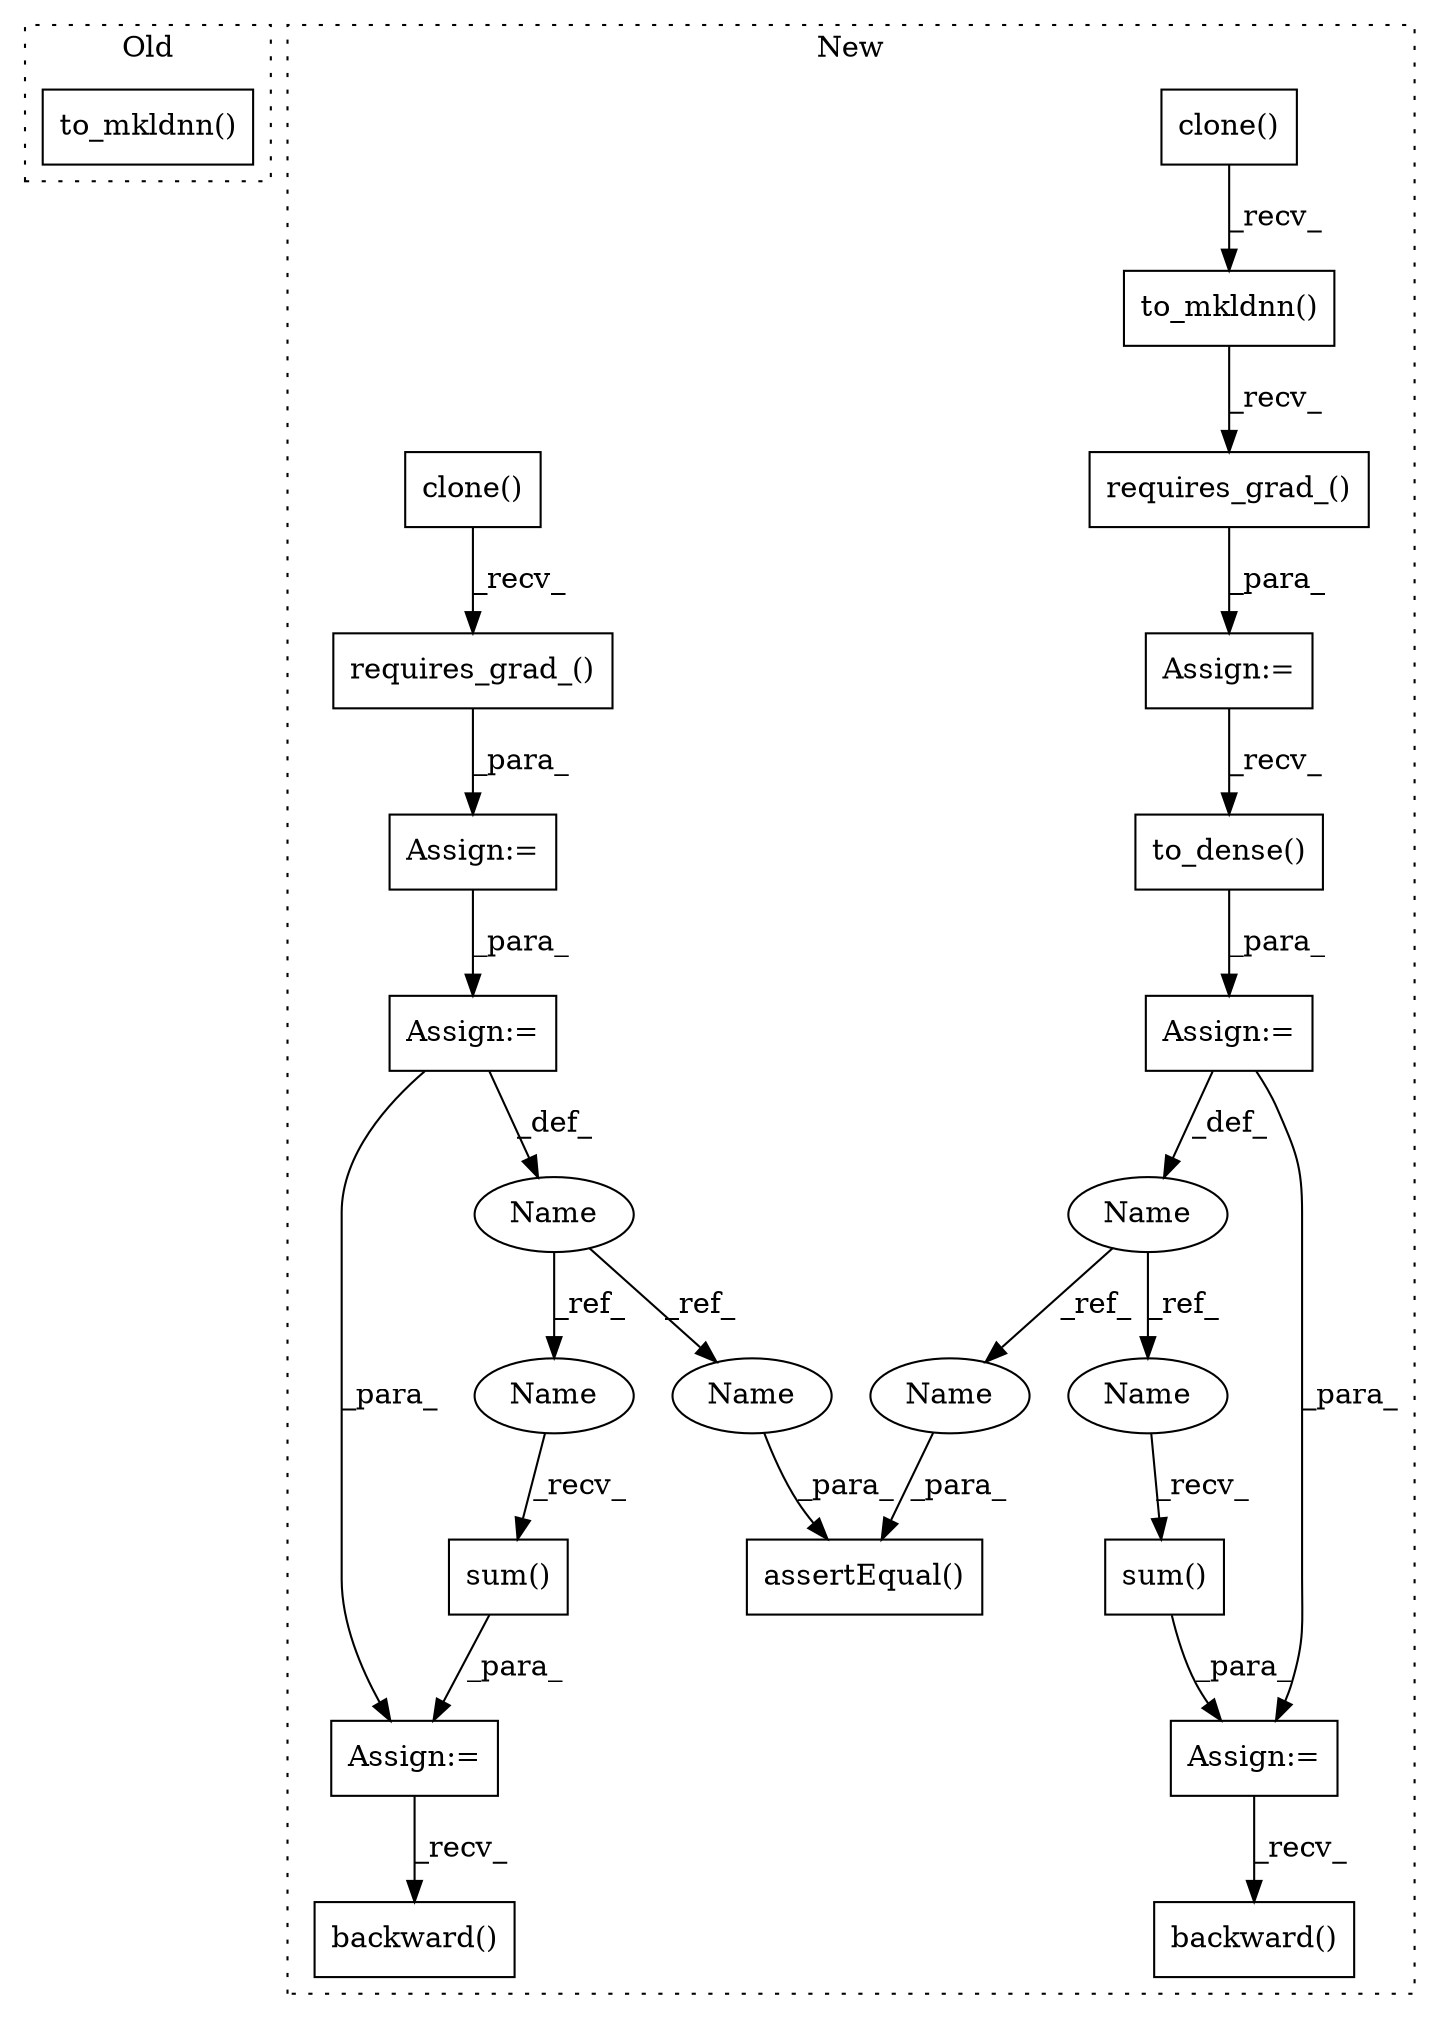 digraph G {
subgraph cluster0 {
1 [label="to_mkldnn()" a="75" s="15422" l="17" shape="box"];
label = "Old";
style="dotted";
}
subgraph cluster1 {
2 [label="clone()" a="75" s="15395" l="13" shape="box"];
3 [label="to_mkldnn()" a="75" s="15395" l="25" shape="box"];
4 [label="assertEqual()" a="75" s="15665,15688" l="17,1" shape="box"];
5 [label="Name" a="87" s="15454" l="2" shape="ellipse"];
6 [label="sum()" a="75" s="15541" l="8" shape="box"];
7 [label="Name" a="87" s="15488" l="2" shape="ellipse"];
8 [label="sum()" a="75" s="15574" l="8" shape="box"];
9 [label="backward()" a="75" s="15632" l="16" shape="box"];
10 [label="requires_grad_()" a="75" s="15395" l="42" shape="box"];
11 [label="backward()" a="75" s="15599" l="16" shape="box"];
12 [label="requires_grad_()" a="75" s="15343" l="30" shape="box"];
13 [label="Assign:=" a="68" s="15538" l="3" shape="box"];
14 [label="Assign:=" a="68" s="15571" l="3" shape="box"];
15 [label="clone()" a="75" s="15343" l="13" shape="box"];
16 [label="Assign:=" a="68" s="15490" l="3" shape="box"];
17 [label="Assign:=" a="68" s="15392" l="3" shape="box"];
18 [label="Assign:=" a="68" s="15340" l="3" shape="box"];
19 [label="Assign:=" a="68" s="15456" l="3" shape="box"];
20 [label="to_dense()" a="75" s="15493" l="23" shape="box"];
21 [label="Name" a="87" s="15541" l="2" shape="ellipse"];
22 [label="Name" a="87" s="15682" l="2" shape="ellipse"];
23 [label="Name" a="87" s="15574" l="2" shape="ellipse"];
24 [label="Name" a="87" s="15686" l="2" shape="ellipse"];
label = "New";
style="dotted";
}
2 -> 3 [label="_recv_"];
3 -> 10 [label="_recv_"];
5 -> 21 [label="_ref_"];
5 -> 22 [label="_ref_"];
6 -> 13 [label="_para_"];
7 -> 24 [label="_ref_"];
7 -> 23 [label="_ref_"];
8 -> 14 [label="_para_"];
10 -> 17 [label="_para_"];
12 -> 18 [label="_para_"];
13 -> 11 [label="_recv_"];
14 -> 9 [label="_recv_"];
15 -> 12 [label="_recv_"];
16 -> 7 [label="_def_"];
16 -> 14 [label="_para_"];
17 -> 20 [label="_recv_"];
18 -> 19 [label="_para_"];
19 -> 5 [label="_def_"];
19 -> 13 [label="_para_"];
20 -> 16 [label="_para_"];
21 -> 6 [label="_recv_"];
22 -> 4 [label="_para_"];
23 -> 8 [label="_recv_"];
24 -> 4 [label="_para_"];
}